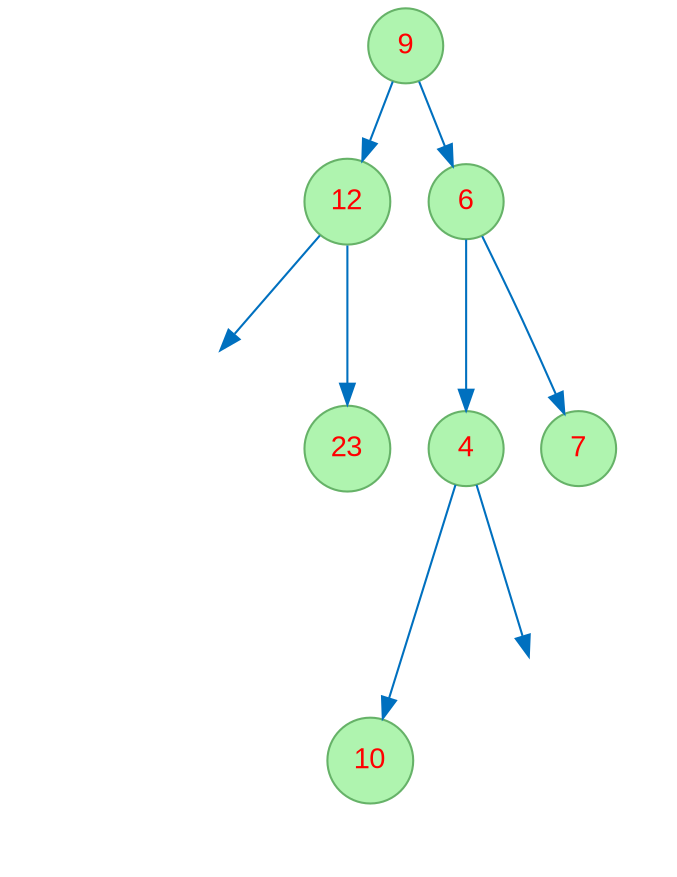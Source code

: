 digraph "tree3" {
node [fontname="Arial", fontcolor=red, shape=circle, style=filled, color="#66B268", fillcolor="#AFF4AF" ];
edge [color = "#0070BF"];
492228202 [label="9"];
492228202 -> 1368884364;
1368884364 [label="12"];
l1368884364 [style=invis];
1368884364 -> l1368884364;
1368884364 -> 401625763;
401625763 [label="23"];
492228202 -> 772777427;
772777427 [label="6"];
772777427 -> 83954662;
83954662 [label="4"];
83954662 -> 1751075886;
1751075886 [label="10"];
l83954662 [style=invis];
83954662 -> l83954662;
772777427 -> 2108649164;
2108649164 [label="7"];
}
